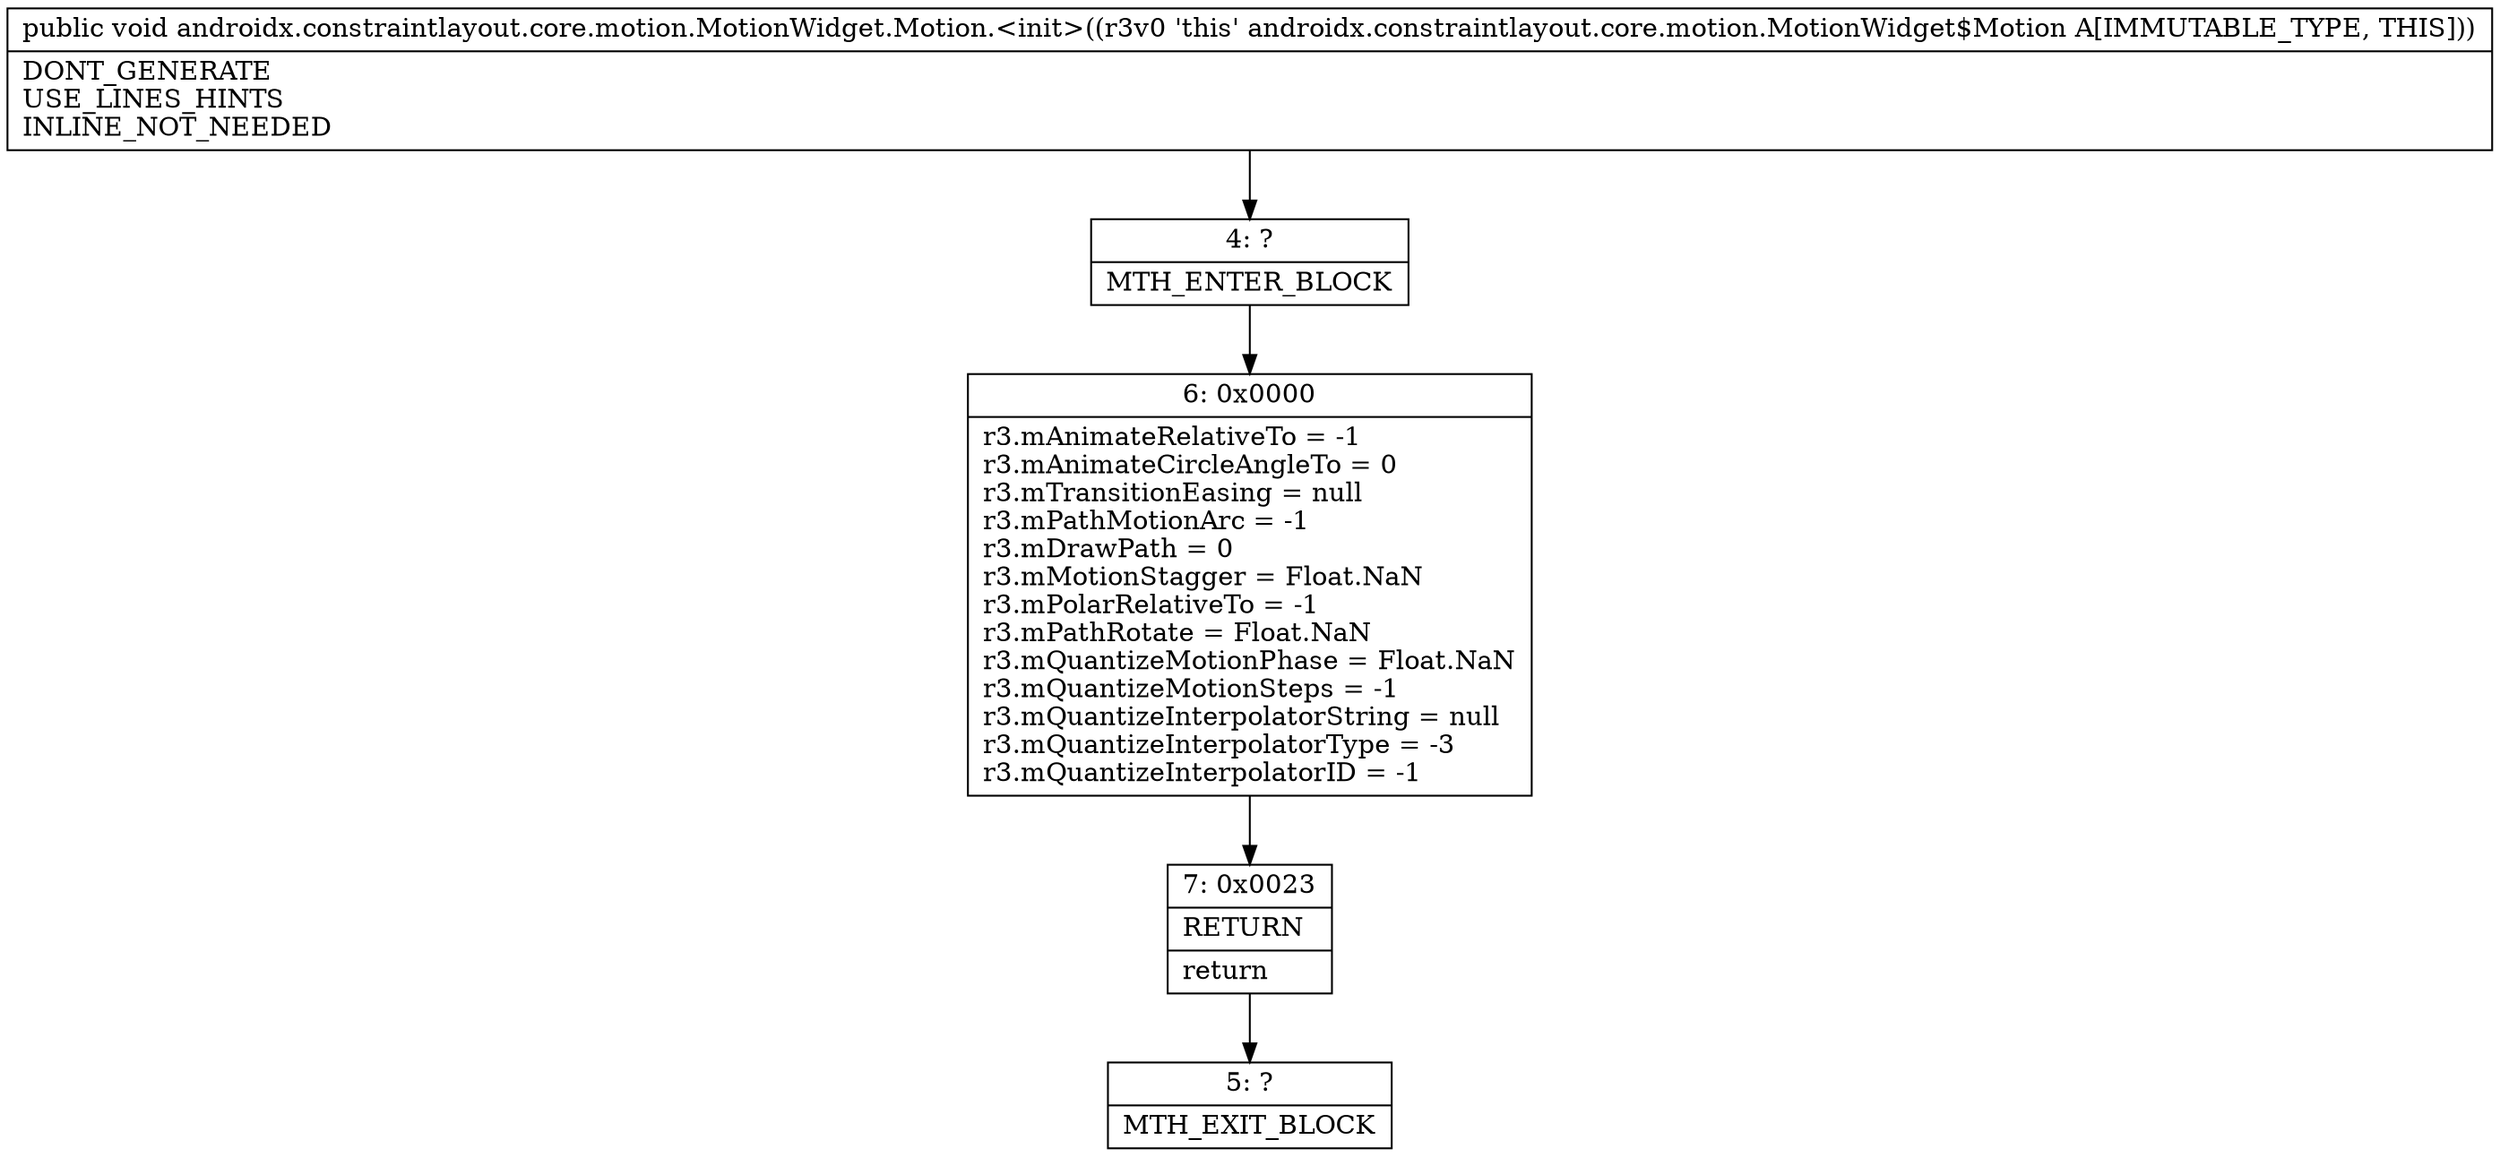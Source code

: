 digraph "CFG forandroidx.constraintlayout.core.motion.MotionWidget.Motion.\<init\>()V" {
Node_4 [shape=record,label="{4\:\ ?|MTH_ENTER_BLOCK\l}"];
Node_6 [shape=record,label="{6\:\ 0x0000|r3.mAnimateRelativeTo = \-1\lr3.mAnimateCircleAngleTo = 0\lr3.mTransitionEasing = null\lr3.mPathMotionArc = \-1\lr3.mDrawPath = 0\lr3.mMotionStagger = Float.NaN\lr3.mPolarRelativeTo = \-1\lr3.mPathRotate = Float.NaN\lr3.mQuantizeMotionPhase = Float.NaN\lr3.mQuantizeMotionSteps = \-1\lr3.mQuantizeInterpolatorString = null\lr3.mQuantizeInterpolatorType = \-3\lr3.mQuantizeInterpolatorID = \-1\l}"];
Node_7 [shape=record,label="{7\:\ 0x0023|RETURN\l|return\l}"];
Node_5 [shape=record,label="{5\:\ ?|MTH_EXIT_BLOCK\l}"];
MethodNode[shape=record,label="{public void androidx.constraintlayout.core.motion.MotionWidget.Motion.\<init\>((r3v0 'this' androidx.constraintlayout.core.motion.MotionWidget$Motion A[IMMUTABLE_TYPE, THIS]))  | DONT_GENERATE\lUSE_LINES_HINTS\lINLINE_NOT_NEEDED\l}"];
MethodNode -> Node_4;Node_4 -> Node_6;
Node_6 -> Node_7;
Node_7 -> Node_5;
}

